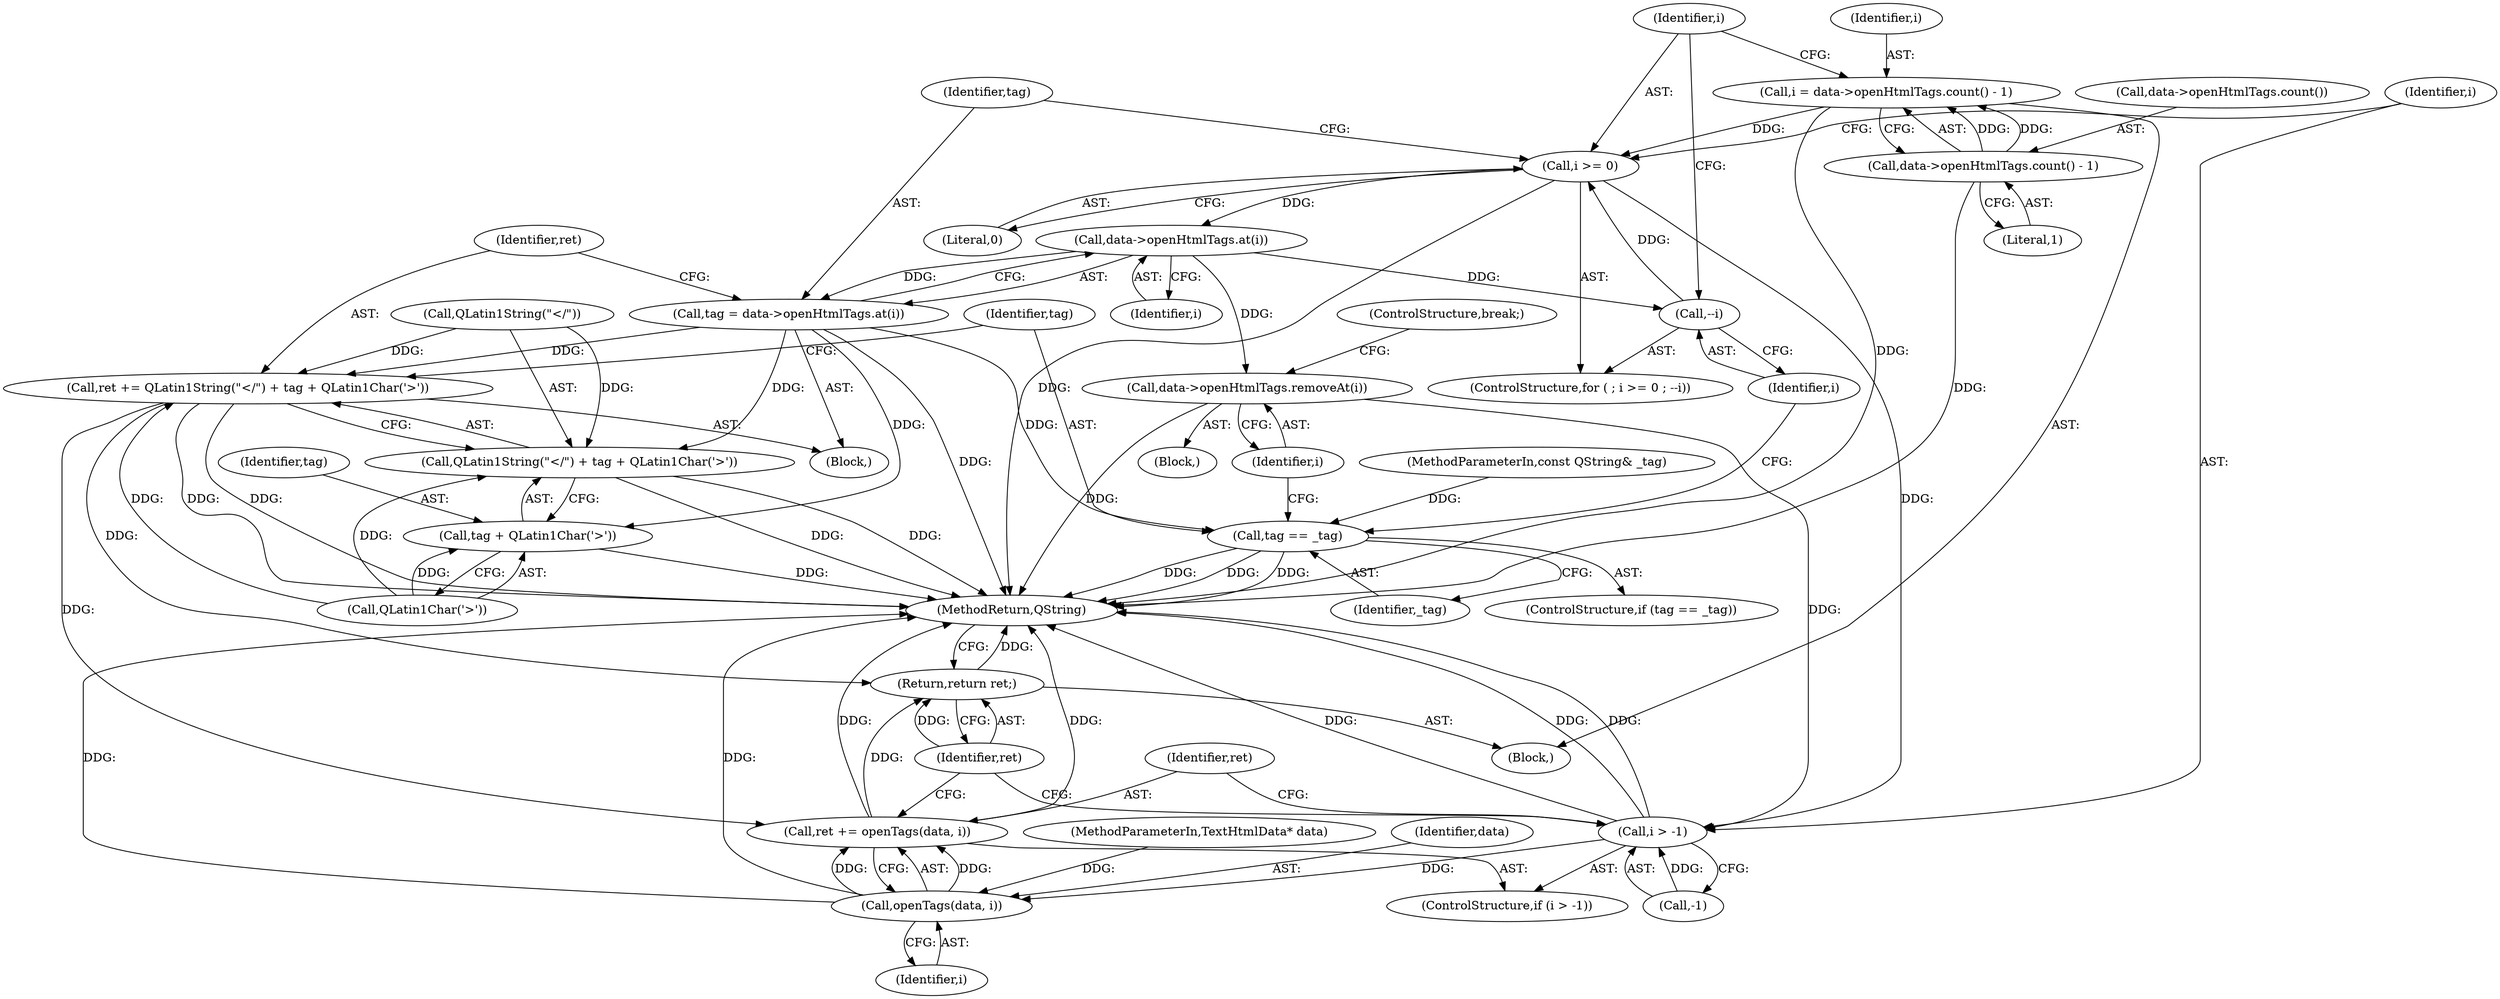 digraph "0_kde_6a7f59ee1b9dbc6e5cf9e5f3b306504d02b73ef0@API" {
"1000107" [label="(Call,i = data->openHtmlTags.count() - 1)"];
"1000109" [label="(Call,data->openHtmlTags.count() - 1)"];
"1000113" [label="(Call,i >= 0)"];
"1000121" [label="(Call,data->openHtmlTags.at(i))"];
"1000116" [label="(Call,--i)"];
"1000119" [label="(Call,tag = data->openHtmlTags.at(i))"];
"1000123" [label="(Call,ret += QLatin1String(\"</\") + tag + QLatin1Char('>'))"];
"1000145" [label="(Call,ret += openTags(data, i))"];
"1000150" [label="(Return,return ret;)"];
"1000125" [label="(Call,QLatin1String(\"</\") + tag + QLatin1Char('>'))"];
"1000128" [label="(Call,tag + QLatin1Char('>'))"];
"1000133" [label="(Call,tag == _tag)"];
"1000137" [label="(Call,data->openHtmlTags.removeAt(i))"];
"1000141" [label="(Call,i > -1)"];
"1000147" [label="(Call,openTags(data, i))"];
"1000116" [label="(Call,--i)"];
"1000133" [label="(Call,tag == _tag)"];
"1000143" [label="(Call,-1)"];
"1000124" [label="(Identifier,ret)"];
"1000114" [label="(Identifier,i)"];
"1000137" [label="(Call,data->openHtmlTags.removeAt(i))"];
"1000128" [label="(Call,tag + QLatin1Char('>'))"];
"1000150" [label="(Return,return ret;)"];
"1000141" [label="(Call,i > -1)"];
"1000134" [label="(Identifier,tag)"];
"1000118" [label="(Block,)"];
"1000123" [label="(Call,ret += QLatin1String(\"</\") + tag + QLatin1Char('>'))"];
"1000152" [label="(MethodReturn,QString)"];
"1000125" [label="(Call,QLatin1String(\"</\") + tag + QLatin1Char('>'))"];
"1000115" [label="(Literal,0)"];
"1000119" [label="(Call,tag = data->openHtmlTags.at(i))"];
"1000120" [label="(Identifier,tag)"];
"1000142" [label="(Identifier,i)"];
"1000110" [label="(Call,data->openHtmlTags.count())"];
"1000140" [label="(ControlStructure,if (i > -1))"];
"1000145" [label="(Call,ret += openTags(data, i))"];
"1000129" [label="(Identifier,tag)"];
"1000138" [label="(Identifier,i)"];
"1000108" [label="(Identifier,i)"];
"1000126" [label="(Call,QLatin1String(\"</\"))"];
"1000130" [label="(Call,QLatin1Char('>'))"];
"1000117" [label="(Identifier,i)"];
"1000107" [label="(Call,i = data->openHtmlTags.count() - 1)"];
"1000135" [label="(Identifier,_tag)"];
"1000103" [label="(Block,)"];
"1000146" [label="(Identifier,ret)"];
"1000121" [label="(Call,data->openHtmlTags.at(i))"];
"1000112" [label="(ControlStructure,for ( ; i >= 0 ; --i))"];
"1000111" [label="(Literal,1)"];
"1000101" [label="(MethodParameterIn,TextHtmlData* data)"];
"1000139" [label="(ControlStructure,break;)"];
"1000148" [label="(Identifier,data)"];
"1000102" [label="(MethodParameterIn,const QString& _tag)"];
"1000113" [label="(Call,i >= 0)"];
"1000149" [label="(Identifier,i)"];
"1000109" [label="(Call,data->openHtmlTags.count() - 1)"];
"1000132" [label="(ControlStructure,if (tag == _tag))"];
"1000122" [label="(Identifier,i)"];
"1000147" [label="(Call,openTags(data, i))"];
"1000151" [label="(Identifier,ret)"];
"1000136" [label="(Block,)"];
"1000107" -> "1000103"  [label="AST: "];
"1000107" -> "1000109"  [label="CFG: "];
"1000108" -> "1000107"  [label="AST: "];
"1000109" -> "1000107"  [label="AST: "];
"1000114" -> "1000107"  [label="CFG: "];
"1000107" -> "1000152"  [label="DDG: "];
"1000109" -> "1000107"  [label="DDG: "];
"1000109" -> "1000107"  [label="DDG: "];
"1000107" -> "1000113"  [label="DDG: "];
"1000109" -> "1000111"  [label="CFG: "];
"1000110" -> "1000109"  [label="AST: "];
"1000111" -> "1000109"  [label="AST: "];
"1000109" -> "1000152"  [label="DDG: "];
"1000113" -> "1000112"  [label="AST: "];
"1000113" -> "1000115"  [label="CFG: "];
"1000114" -> "1000113"  [label="AST: "];
"1000115" -> "1000113"  [label="AST: "];
"1000120" -> "1000113"  [label="CFG: "];
"1000142" -> "1000113"  [label="CFG: "];
"1000113" -> "1000152"  [label="DDG: "];
"1000116" -> "1000113"  [label="DDG: "];
"1000113" -> "1000121"  [label="DDG: "];
"1000113" -> "1000141"  [label="DDG: "];
"1000121" -> "1000119"  [label="AST: "];
"1000121" -> "1000122"  [label="CFG: "];
"1000122" -> "1000121"  [label="AST: "];
"1000119" -> "1000121"  [label="CFG: "];
"1000121" -> "1000116"  [label="DDG: "];
"1000121" -> "1000119"  [label="DDG: "];
"1000121" -> "1000137"  [label="DDG: "];
"1000116" -> "1000112"  [label="AST: "];
"1000116" -> "1000117"  [label="CFG: "];
"1000117" -> "1000116"  [label="AST: "];
"1000114" -> "1000116"  [label="CFG: "];
"1000119" -> "1000118"  [label="AST: "];
"1000120" -> "1000119"  [label="AST: "];
"1000124" -> "1000119"  [label="CFG: "];
"1000119" -> "1000152"  [label="DDG: "];
"1000119" -> "1000123"  [label="DDG: "];
"1000119" -> "1000125"  [label="DDG: "];
"1000119" -> "1000128"  [label="DDG: "];
"1000119" -> "1000133"  [label="DDG: "];
"1000123" -> "1000118"  [label="AST: "];
"1000123" -> "1000125"  [label="CFG: "];
"1000124" -> "1000123"  [label="AST: "];
"1000125" -> "1000123"  [label="AST: "];
"1000134" -> "1000123"  [label="CFG: "];
"1000123" -> "1000152"  [label="DDG: "];
"1000123" -> "1000152"  [label="DDG: "];
"1000126" -> "1000123"  [label="DDG: "];
"1000130" -> "1000123"  [label="DDG: "];
"1000123" -> "1000145"  [label="DDG: "];
"1000123" -> "1000150"  [label="DDG: "];
"1000145" -> "1000140"  [label="AST: "];
"1000145" -> "1000147"  [label="CFG: "];
"1000146" -> "1000145"  [label="AST: "];
"1000147" -> "1000145"  [label="AST: "];
"1000151" -> "1000145"  [label="CFG: "];
"1000145" -> "1000152"  [label="DDG: "];
"1000145" -> "1000152"  [label="DDG: "];
"1000147" -> "1000145"  [label="DDG: "];
"1000147" -> "1000145"  [label="DDG: "];
"1000145" -> "1000150"  [label="DDG: "];
"1000150" -> "1000103"  [label="AST: "];
"1000150" -> "1000151"  [label="CFG: "];
"1000151" -> "1000150"  [label="AST: "];
"1000152" -> "1000150"  [label="CFG: "];
"1000150" -> "1000152"  [label="DDG: "];
"1000151" -> "1000150"  [label="DDG: "];
"1000125" -> "1000128"  [label="CFG: "];
"1000126" -> "1000125"  [label="AST: "];
"1000128" -> "1000125"  [label="AST: "];
"1000125" -> "1000152"  [label="DDG: "];
"1000125" -> "1000152"  [label="DDG: "];
"1000126" -> "1000125"  [label="DDG: "];
"1000130" -> "1000125"  [label="DDG: "];
"1000128" -> "1000130"  [label="CFG: "];
"1000129" -> "1000128"  [label="AST: "];
"1000130" -> "1000128"  [label="AST: "];
"1000128" -> "1000152"  [label="DDG: "];
"1000130" -> "1000128"  [label="DDG: "];
"1000133" -> "1000132"  [label="AST: "];
"1000133" -> "1000135"  [label="CFG: "];
"1000134" -> "1000133"  [label="AST: "];
"1000135" -> "1000133"  [label="AST: "];
"1000138" -> "1000133"  [label="CFG: "];
"1000117" -> "1000133"  [label="CFG: "];
"1000133" -> "1000152"  [label="DDG: "];
"1000133" -> "1000152"  [label="DDG: "];
"1000133" -> "1000152"  [label="DDG: "];
"1000102" -> "1000133"  [label="DDG: "];
"1000137" -> "1000136"  [label="AST: "];
"1000137" -> "1000138"  [label="CFG: "];
"1000138" -> "1000137"  [label="AST: "];
"1000139" -> "1000137"  [label="CFG: "];
"1000137" -> "1000152"  [label="DDG: "];
"1000137" -> "1000141"  [label="DDG: "];
"1000141" -> "1000140"  [label="AST: "];
"1000141" -> "1000143"  [label="CFG: "];
"1000142" -> "1000141"  [label="AST: "];
"1000143" -> "1000141"  [label="AST: "];
"1000146" -> "1000141"  [label="CFG: "];
"1000151" -> "1000141"  [label="CFG: "];
"1000141" -> "1000152"  [label="DDG: "];
"1000141" -> "1000152"  [label="DDG: "];
"1000141" -> "1000152"  [label="DDG: "];
"1000143" -> "1000141"  [label="DDG: "];
"1000141" -> "1000147"  [label="DDG: "];
"1000147" -> "1000149"  [label="CFG: "];
"1000148" -> "1000147"  [label="AST: "];
"1000149" -> "1000147"  [label="AST: "];
"1000147" -> "1000152"  [label="DDG: "];
"1000147" -> "1000152"  [label="DDG: "];
"1000101" -> "1000147"  [label="DDG: "];
}
